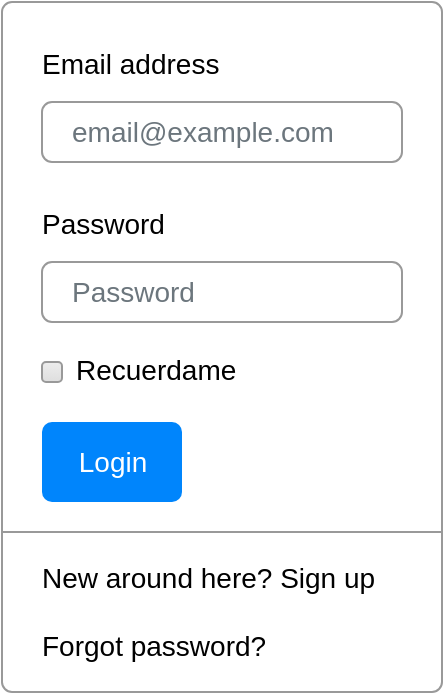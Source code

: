 <mxfile version="13.10.0" type="embed">
    <diagram id="C_KmDGBWTzUpo4xNSDNM" name="Page-1">
        <mxGraphModel dx="546" dy="546" grid="1" gridSize="10" guides="1" tooltips="1" connect="1" arrows="1" fold="1" page="1" pageScale="1" pageWidth="827" pageHeight="1169" math="0" shadow="0">
            <root>
                <mxCell id="0"/>
                <mxCell id="1" parent="0"/>
                <mxCell id="2" value="" style="html=1;shadow=0;dashed=0;shape=mxgraph.bootstrap.rrect;rSize=5;fillColor=#ffffff;strokeColor=#999999;" vertex="1" parent="1">
                    <mxGeometry x="80" y="40" width="220" height="345" as="geometry"/>
                </mxCell>
                <mxCell id="3" value="Email address" style="fillColor=none;strokeColor=none;align=left;spacing=20;fontSize=14;" vertex="1" parent="2">
                    <mxGeometry width="220" height="40" relative="1" as="geometry">
                        <mxPoint y="10" as="offset"/>
                    </mxGeometry>
                </mxCell>
                <mxCell id="4" value="email@example.com" style="html=1;shadow=0;dashed=0;shape=mxgraph.bootstrap.rrect;rSize=5;fillColor=none;strokeColor=#999999;align=left;spacing=15;fontSize=14;fontColor=#6C767D;" vertex="1" parent="2">
                    <mxGeometry width="180" height="30" relative="1" as="geometry">
                        <mxPoint x="20" y="50" as="offset"/>
                    </mxGeometry>
                </mxCell>
                <mxCell id="5" value="Password" style="fillColor=none;strokeColor=none;align=left;spacing=20;fontSize=14;" vertex="1" parent="2">
                    <mxGeometry width="220" height="40" relative="1" as="geometry">
                        <mxPoint y="90" as="offset"/>
                    </mxGeometry>
                </mxCell>
                <mxCell id="6" value="Password" style="html=1;shadow=0;dashed=0;shape=mxgraph.bootstrap.rrect;rSize=5;fillColor=none;strokeColor=#999999;align=left;spacing=15;fontSize=14;fontColor=#6C767D;" vertex="1" parent="2">
                    <mxGeometry width="180" height="30" relative="1" as="geometry">
                        <mxPoint x="20" y="130" as="offset"/>
                    </mxGeometry>
                </mxCell>
                <mxCell id="7" value="Recuerdame" style="html=1;shadow=0;dashed=0;shape=mxgraph.bootstrap.rrect;rSize=2;fillColor=#EDEDED;strokeColor=#999999;align=left;fontSize=14;fontColor=#000000;labelPosition=right;verticalLabelPosition=middle;verticalAlign=middle;spacingLeft=5;spacingTop=-2;gradientColor=#DEDEDE;" vertex="1" parent="2">
                    <mxGeometry width="10" height="10" relative="1" as="geometry">
                        <mxPoint x="20" y="180" as="offset"/>
                    </mxGeometry>
                </mxCell>
                <mxCell id="8" value="Login" style="html=1;shadow=0;dashed=0;shape=mxgraph.bootstrap.rrect;rSize=5;fillColor=#0085FC;strokeColor=none;align=center;fontSize=14;fontColor=#FFFFFF;" vertex="1" parent="2">
                    <mxGeometry width="70" height="40" relative="1" as="geometry">
                        <mxPoint x="20" y="210" as="offset"/>
                    </mxGeometry>
                </mxCell>
                <mxCell id="9" value="" style="shape=line;strokeColor=#999999;perimeter=none;resizeWidth=1;" vertex="1" parent="2">
                    <mxGeometry width="220" height="10" relative="1" as="geometry">
                        <mxPoint y="260" as="offset"/>
                    </mxGeometry>
                </mxCell>
                <mxCell id="10" value="New around here? Sign up&lt;br&gt;&lt;br&gt;Forgot password?" style="html=1;fillColor=none;strokeColor=none;align=left;spacing=20;fontSize=14;" vertex="1" parent="2">
                    <mxGeometry width="220" height="60" relative="1" as="geometry">
                        <mxPoint y="275" as="offset"/>
                    </mxGeometry>
                </mxCell>
            </root>
        </mxGraphModel>
    </diagram>
</mxfile>